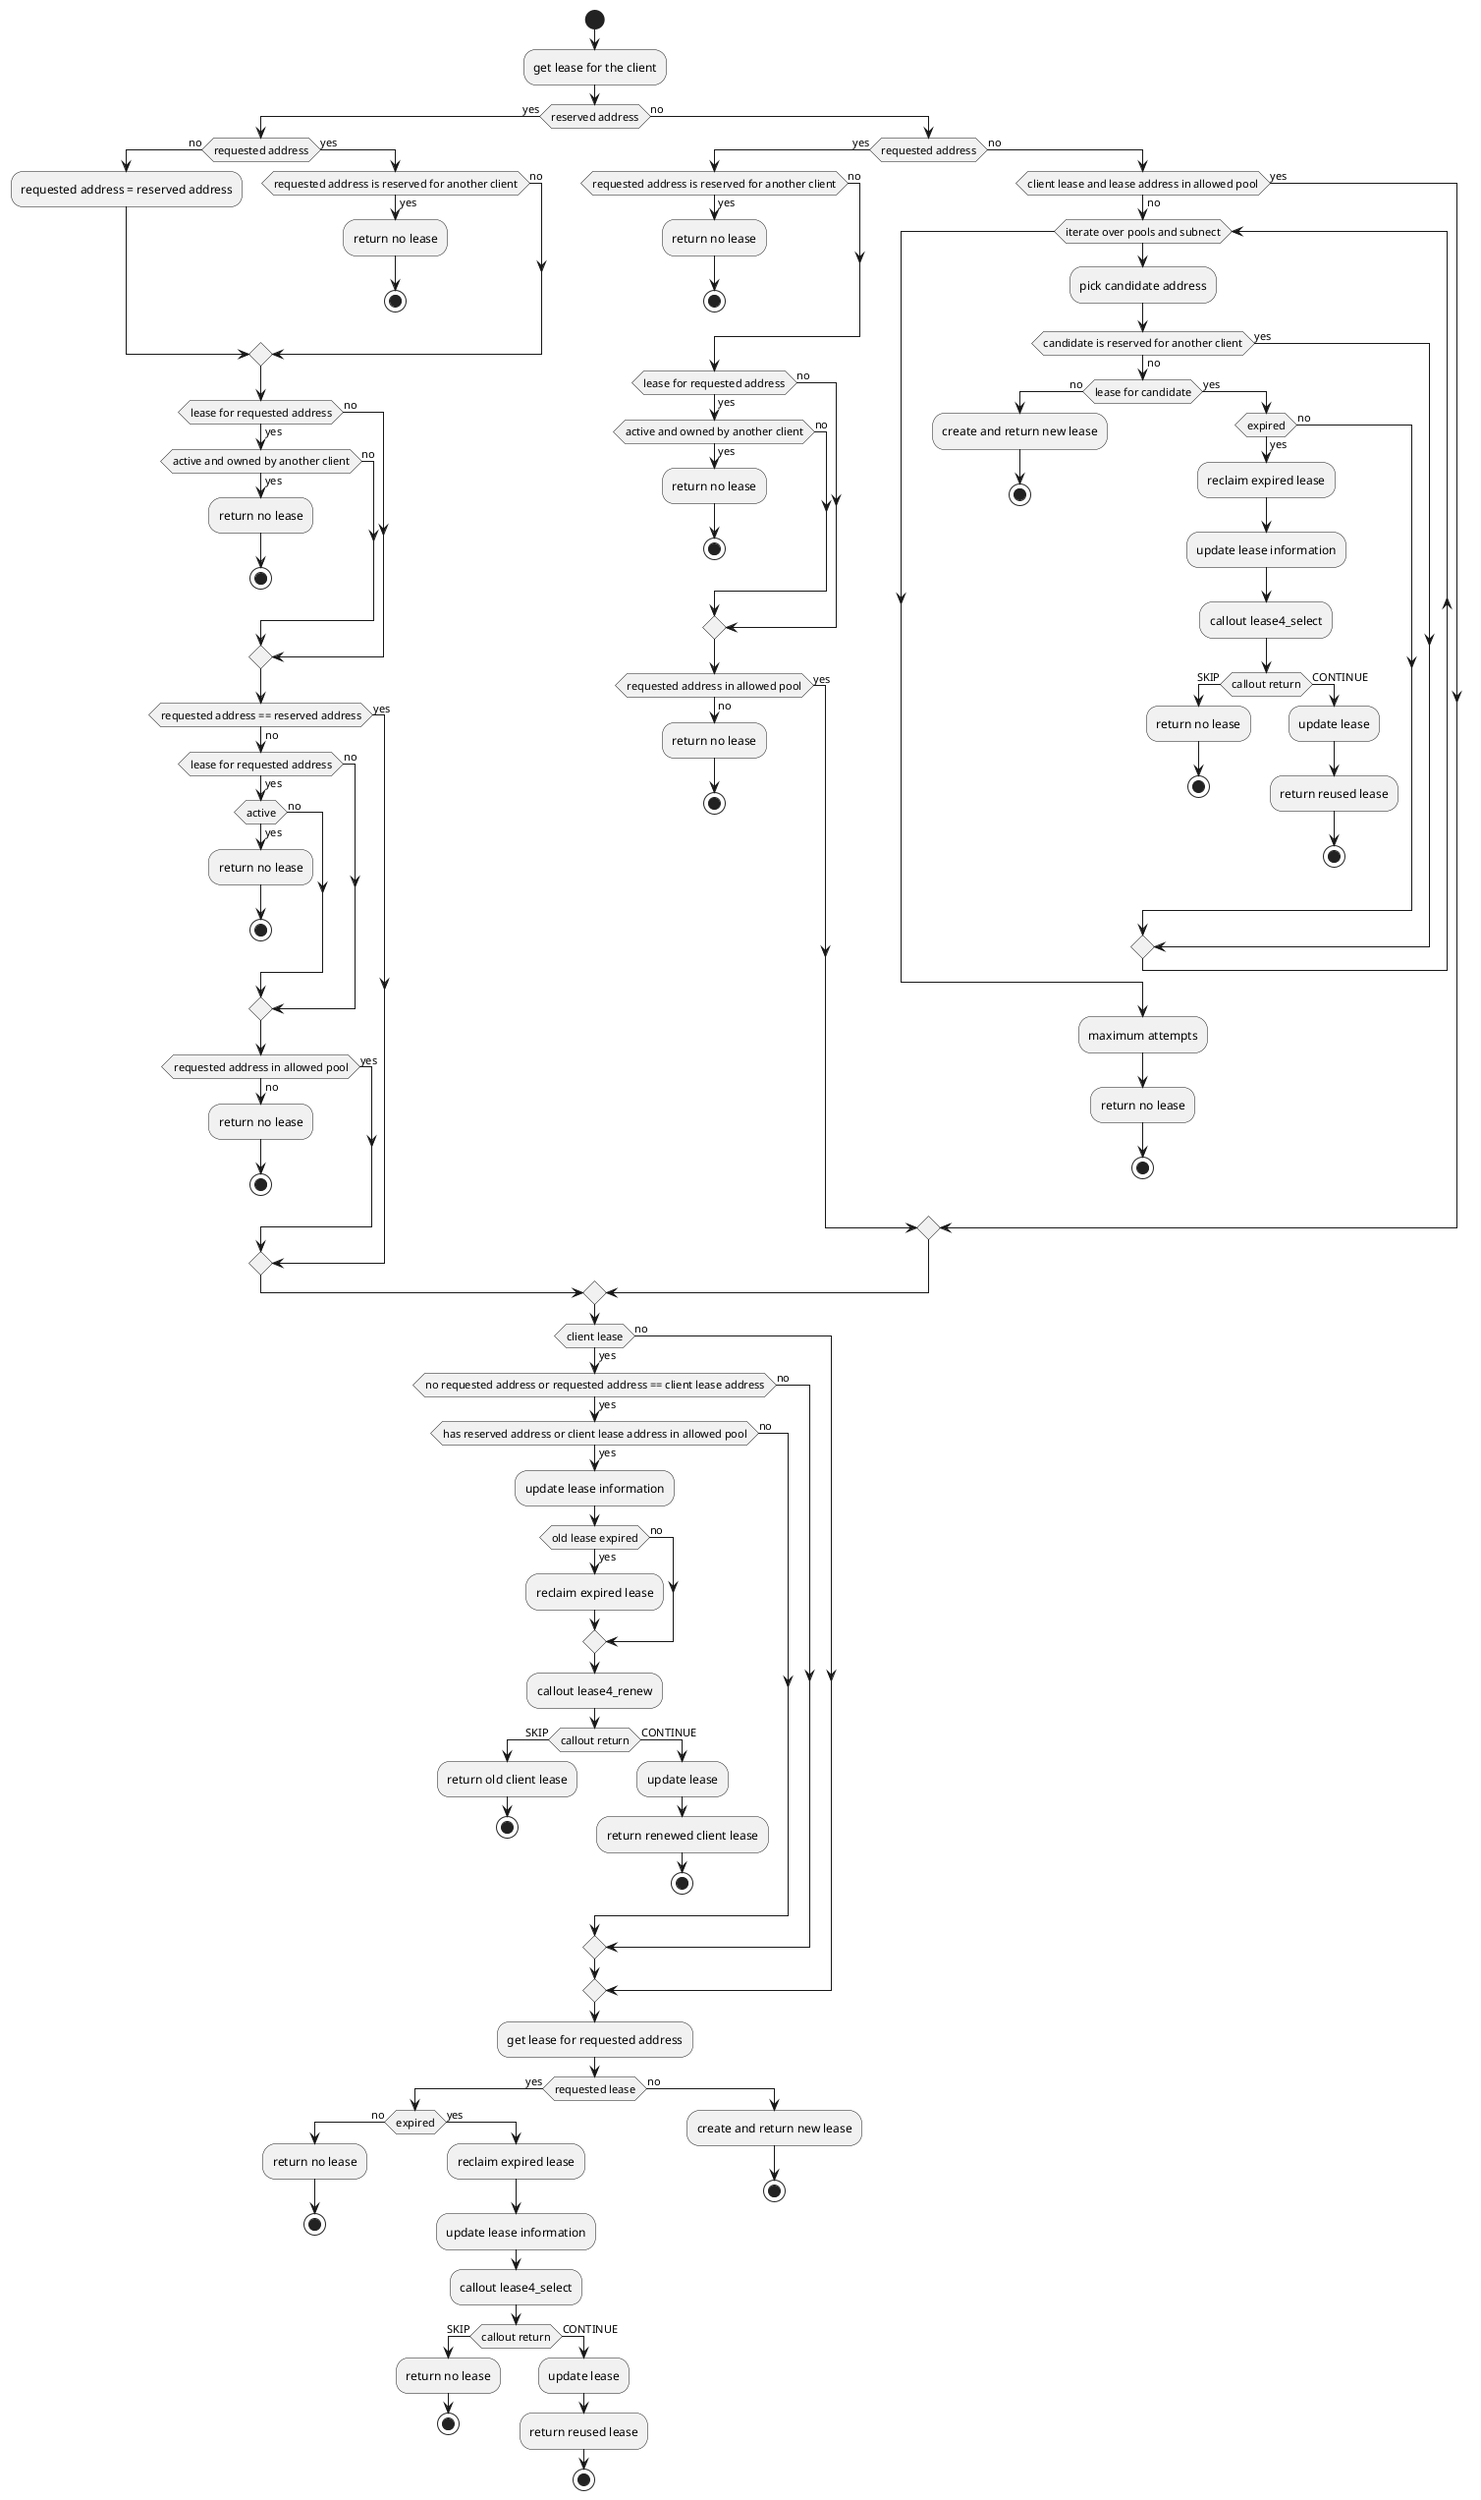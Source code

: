 @startuml

start
:get lease for the client;

if (reserved address) then (yes)
  if (requested address) then (no)
    :requested address = reserved address;
  else (yes)
    if (requested address is reserved for another client) then (yes)
      :return no lease;
      stop
    else (no)
    endif
  endif
  if (lease for requested address) then (yes)
    if (active and owned by another client) then (yes)
      :return no lease;
      stop
    else (no)
    endif
  else (no)
  endif
  if (requested address == reserved address) then (no)
    if (lease for requested address) then (yes)
      if (active) then (yes)
        :return no lease;
        stop
      else (no)
      endif
    else (no)
    endif
    if (requested address in allowed pool) then (no)
      :return no lease;
      stop
    else (yes)
    endif
  else (yes)
  endif

else (no)

  if (requested address) then (yes)
    if (requested address is reserved for another client) then (yes)
      :return no lease;
      stop
    else (no)
    endif
    if (lease for requested address) then (yes)
      if (active and owned by another client) then (yes)
        :return no lease;
        stop
      else (no)
      endif
    else (no) 
    endif
    if (requested address in allowed pool) then (no)
      :return no lease;
      stop
    else (yes)
    endif
  else (no)
    if (client lease and lease address in allowed pool) then (no)
      while (iterate over pools and subnect)
        :pick candidate address;
        if (candidate is reserved for another client) then (no)
          if (lease for candidate) then (no)
            :create and return new lease;
            stop
          else (yes)
            if (expired) then (yes)
              :reclaim expired lease;
              :update lease information;
              :callout lease4_select;
              if (callout return) then (SKIP)
                :return no lease;
                stop
              else (CONTINUE)
                :update lease;
                :return reused lease;
                stop
              endif
            else (no)
            endif     
          endif
        else (yes)
        endif
      endwhile
      :maximum attempts;
      :return no lease;
      stop
    else (yes)
    endif
  endif
endif

' after check
if (client lease) then (yes)
  if (no requested address or requested address == client lease address) then (yes)
    if (has reserved address or client lease address in allowed pool) then (yes)
      :update lease information;
      if (old lease expired) then (yes)
        :reclaim expired lease;
      else (no)
      endif
      :callout lease4_renew;
      if (callout return) then (SKIP)
        :return old client lease;
        stop
      else (CONTINUE)
        :update lease;
        :return renewed client lease;
        stop
      endif
    else (no)
    endif
  else (no)
  endif
else (no)
endif

:get lease for requested address;
if (requested lease) then (yes)
  if (expired) then (no)
    :return no lease;
    stop
  else (yes)
    :reclaim expired lease;
    :update lease information;
    :callout lease4_select;
    if (callout return) then (SKIP)
      :return no lease;
      stop
    else (CONTINUE)
      :update lease;
      :return reused lease;
      stop
    endif
  endif
else (no)
 :create and return new lease;
 stop
endif

@enduml
